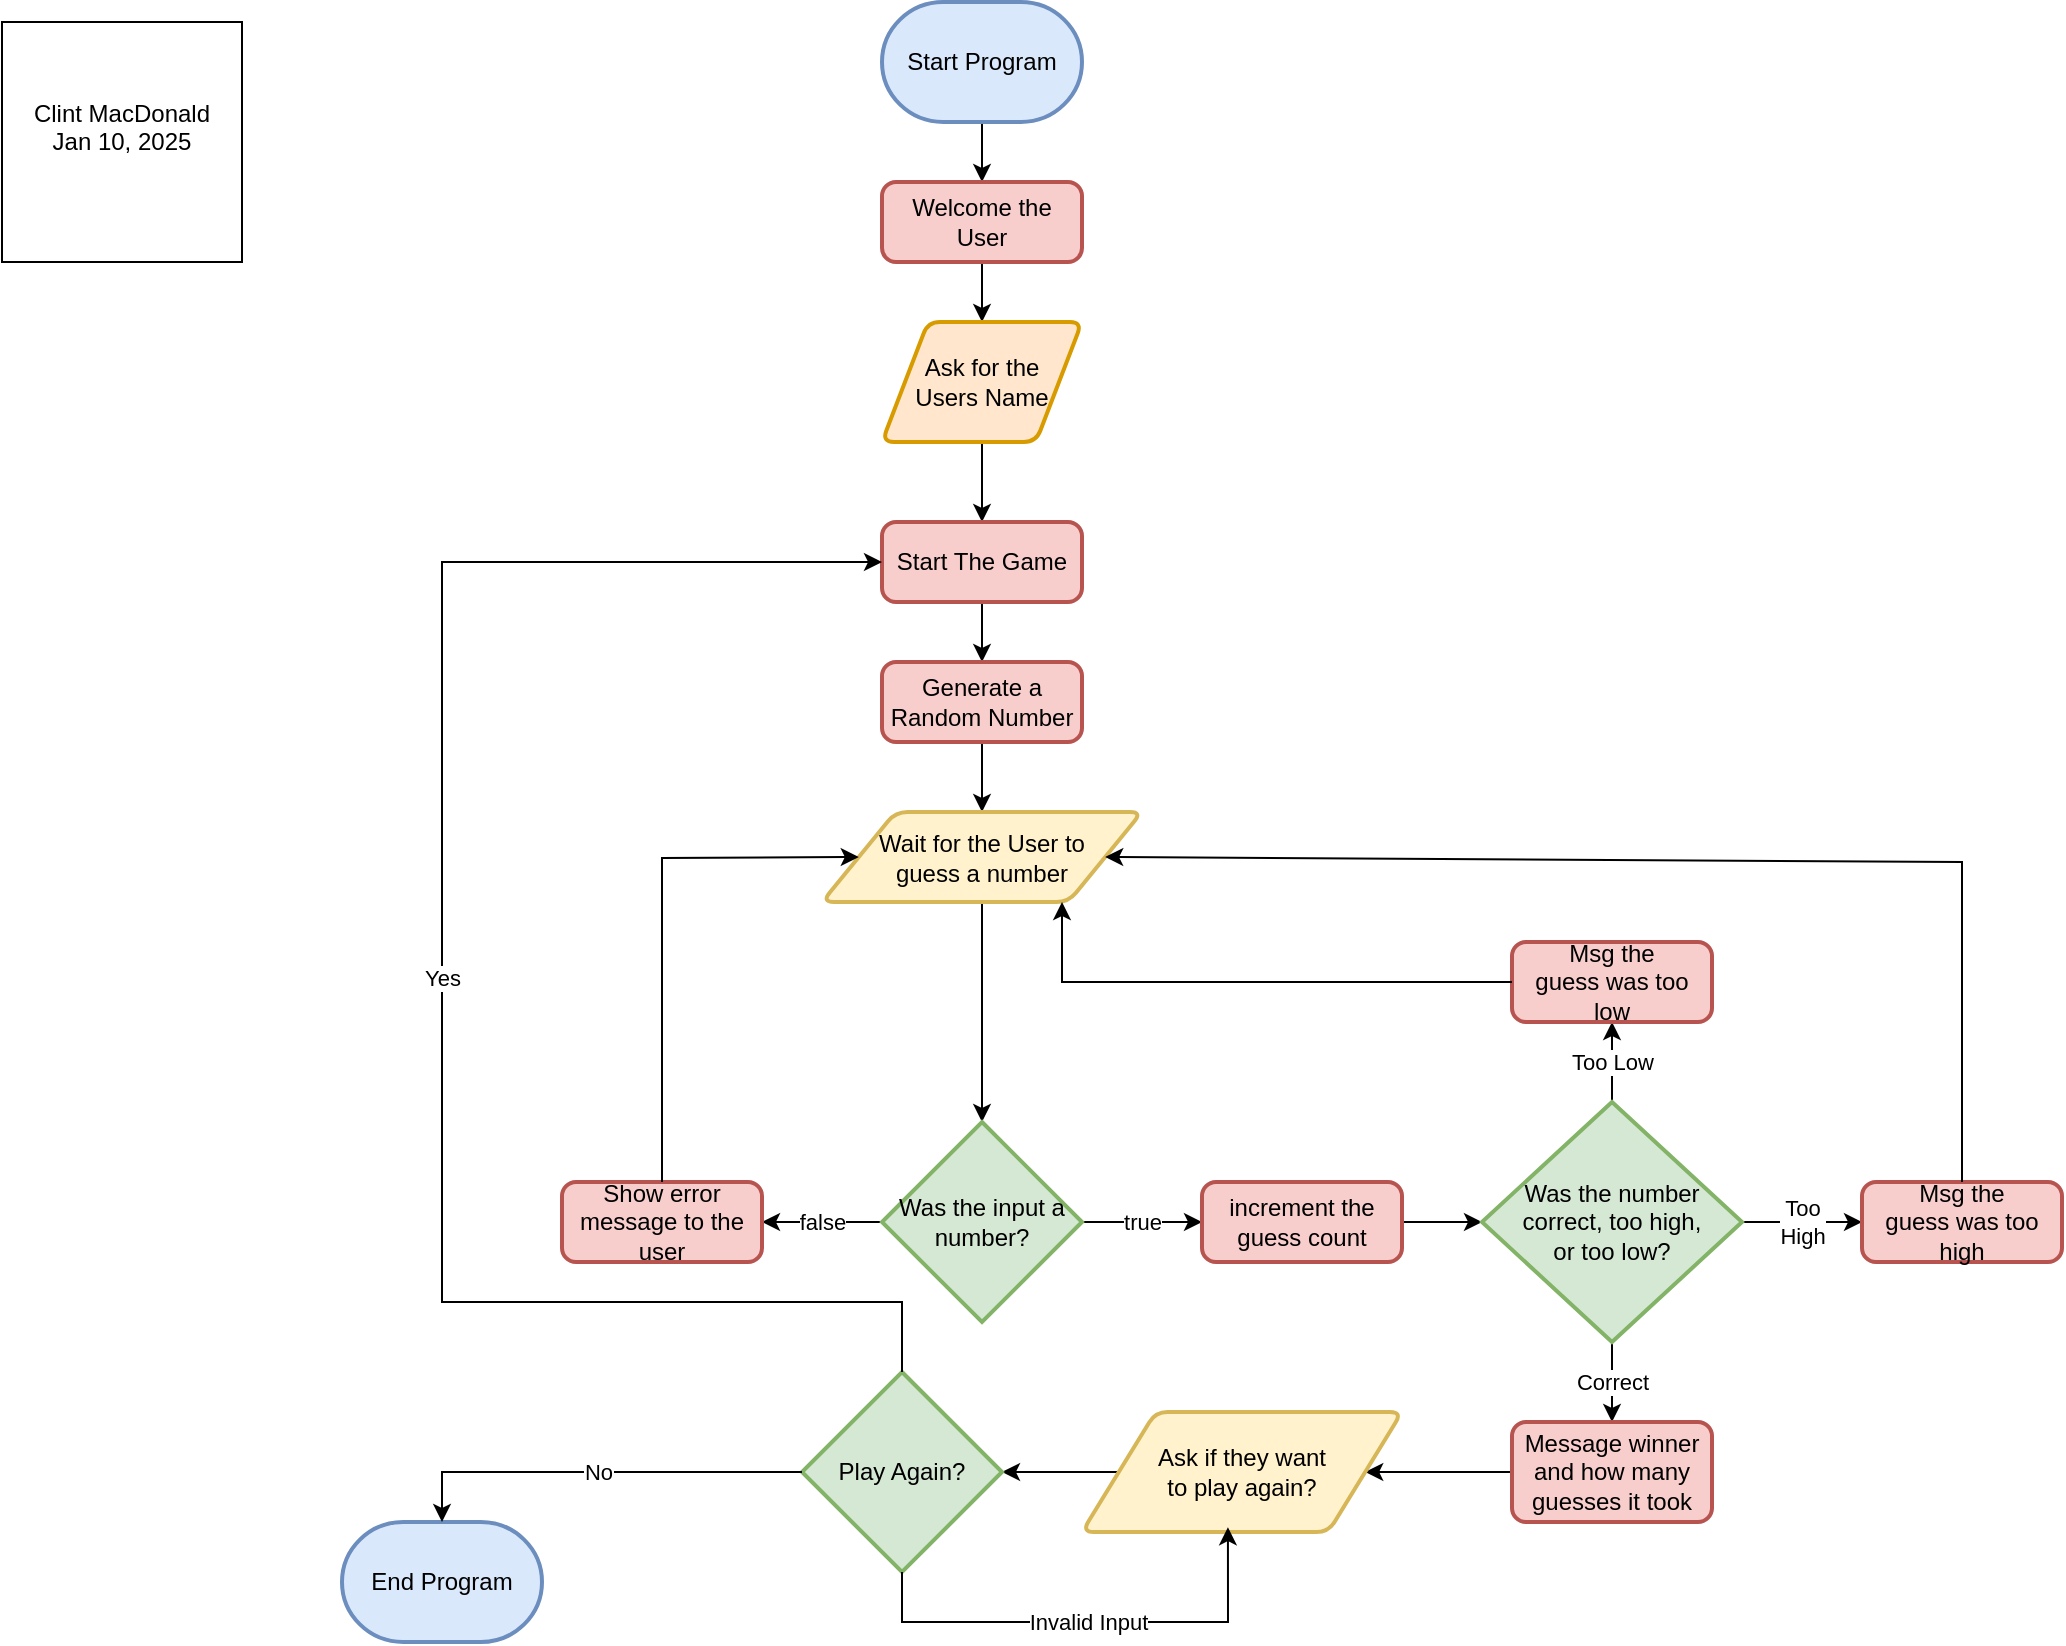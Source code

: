 <mxfile version="26.0.4">
  <diagram name="Page-1" id="edf60f1a-56cd-e834-aa8a-f176f3a09ee4">
    <mxGraphModel dx="1429" dy="856" grid="1" gridSize="10" guides="1" tooltips="1" connect="1" arrows="1" fold="1" page="1" pageScale="1" pageWidth="1100" pageHeight="850" background="none" math="0" shadow="0">
      <root>
        <mxCell id="0" />
        <mxCell id="1" parent="0" />
        <mxCell id="9q1--yve1tOvlfgkpoSx-2" value="End Program" style="strokeWidth=2;html=1;shape=mxgraph.flowchart.terminator;whiteSpace=wrap;fillColor=#dae8fc;strokeColor=#6c8ebf;" vertex="1" parent="1">
          <mxGeometry x="230" y="780" width="100" height="60" as="geometry" />
        </mxCell>
        <mxCell id="9q1--yve1tOvlfgkpoSx-6" value="" style="edgeStyle=orthogonalEdgeStyle;rounded=0;orthogonalLoop=1;jettySize=auto;html=1;entryX=0.5;entryY=0;entryDx=0;entryDy=0;" edge="1" parent="1" source="9q1--yve1tOvlfgkpoSx-3" target="9q1--yve1tOvlfgkpoSx-4">
          <mxGeometry relative="1" as="geometry" />
        </mxCell>
        <mxCell id="9q1--yve1tOvlfgkpoSx-3" value="Start Program" style="strokeWidth=2;html=1;shape=mxgraph.flowchart.terminator;whiteSpace=wrap;fillColor=#dae8fc;strokeColor=#6c8ebf;" vertex="1" parent="1">
          <mxGeometry x="500" y="20" width="100" height="60" as="geometry" />
        </mxCell>
        <mxCell id="9q1--yve1tOvlfgkpoSx-7" value="" style="edgeStyle=orthogonalEdgeStyle;rounded=0;orthogonalLoop=1;jettySize=auto;html=1;" edge="1" parent="1" source="9q1--yve1tOvlfgkpoSx-4" target="9q1--yve1tOvlfgkpoSx-5">
          <mxGeometry relative="1" as="geometry" />
        </mxCell>
        <mxCell id="9q1--yve1tOvlfgkpoSx-4" value="Welcome the User" style="rounded=1;whiteSpace=wrap;html=1;absoluteArcSize=1;arcSize=14;strokeWidth=2;fillColor=#f8cecc;strokeColor=#b85450;" vertex="1" parent="1">
          <mxGeometry x="500" y="110" width="100" height="40" as="geometry" />
        </mxCell>
        <mxCell id="9q1--yve1tOvlfgkpoSx-9" value="" style="edgeStyle=orthogonalEdgeStyle;rounded=0;orthogonalLoop=1;jettySize=auto;html=1;" edge="1" parent="1" source="9q1--yve1tOvlfgkpoSx-5" target="9q1--yve1tOvlfgkpoSx-8">
          <mxGeometry relative="1" as="geometry" />
        </mxCell>
        <mxCell id="9q1--yve1tOvlfgkpoSx-5" value="Ask for the&lt;div&gt;Users Name&lt;/div&gt;" style="shape=parallelogram;html=1;strokeWidth=2;perimeter=parallelogramPerimeter;whiteSpace=wrap;rounded=1;arcSize=12;size=0.23;fillColor=#ffe6cc;strokeColor=#d79b00;" vertex="1" parent="1">
          <mxGeometry x="500" y="180" width="100" height="60" as="geometry" />
        </mxCell>
        <mxCell id="9q1--yve1tOvlfgkpoSx-11" value="" style="edgeStyle=orthogonalEdgeStyle;rounded=0;orthogonalLoop=1;jettySize=auto;html=1;" edge="1" parent="1" source="9q1--yve1tOvlfgkpoSx-8" target="9q1--yve1tOvlfgkpoSx-10">
          <mxGeometry relative="1" as="geometry" />
        </mxCell>
        <mxCell id="9q1--yve1tOvlfgkpoSx-8" value="Start The Game" style="rounded=1;whiteSpace=wrap;html=1;absoluteArcSize=1;arcSize=14;strokeWidth=2;fillColor=#f8cecc;strokeColor=#b85450;" vertex="1" parent="1">
          <mxGeometry x="500" y="280" width="100" height="40" as="geometry" />
        </mxCell>
        <mxCell id="9q1--yve1tOvlfgkpoSx-13" value="" style="edgeStyle=orthogonalEdgeStyle;rounded=0;orthogonalLoop=1;jettySize=auto;html=1;" edge="1" parent="1" source="9q1--yve1tOvlfgkpoSx-10" target="9q1--yve1tOvlfgkpoSx-12">
          <mxGeometry relative="1" as="geometry" />
        </mxCell>
        <mxCell id="9q1--yve1tOvlfgkpoSx-10" value="Generate a Random Number" style="rounded=1;whiteSpace=wrap;html=1;absoluteArcSize=1;arcSize=14;strokeWidth=2;fillColor=#f8cecc;strokeColor=#b85450;" vertex="1" parent="1">
          <mxGeometry x="500" y="350" width="100" height="40" as="geometry" />
        </mxCell>
        <mxCell id="9q1--yve1tOvlfgkpoSx-15" value="" style="edgeStyle=orthogonalEdgeStyle;rounded=0;orthogonalLoop=1;jettySize=auto;html=1;" edge="1" parent="1" source="9q1--yve1tOvlfgkpoSx-12" target="9q1--yve1tOvlfgkpoSx-14">
          <mxGeometry relative="1" as="geometry" />
        </mxCell>
        <mxCell id="9q1--yve1tOvlfgkpoSx-12" value="Wait for the User to&lt;div&gt;guess a number&lt;/div&gt;" style="shape=parallelogram;html=1;strokeWidth=2;perimeter=parallelogramPerimeter;whiteSpace=wrap;rounded=1;arcSize=12;size=0.23;fillColor=#fff2cc;strokeColor=#d6b656;" vertex="1" parent="1">
          <mxGeometry x="470" y="425" width="160" height="45" as="geometry" />
        </mxCell>
        <mxCell id="9q1--yve1tOvlfgkpoSx-17" value="false" style="edgeStyle=orthogonalEdgeStyle;rounded=0;orthogonalLoop=1;jettySize=auto;html=1;" edge="1" parent="1" source="9q1--yve1tOvlfgkpoSx-14" target="9q1--yve1tOvlfgkpoSx-16">
          <mxGeometry relative="1" as="geometry">
            <Array as="points">
              <mxPoint x="470" y="630" />
              <mxPoint x="470" y="630" />
            </Array>
          </mxGeometry>
        </mxCell>
        <mxCell id="9q1--yve1tOvlfgkpoSx-21" value="true" style="edgeStyle=orthogonalEdgeStyle;rounded=0;orthogonalLoop=1;jettySize=auto;html=1;" edge="1" parent="1" source="9q1--yve1tOvlfgkpoSx-14" target="9q1--yve1tOvlfgkpoSx-20">
          <mxGeometry relative="1" as="geometry" />
        </mxCell>
        <mxCell id="9q1--yve1tOvlfgkpoSx-14" value="Was the input a number?" style="strokeWidth=2;html=1;shape=mxgraph.flowchart.decision;whiteSpace=wrap;fillColor=#d5e8d4;strokeColor=#82b366;" vertex="1" parent="1">
          <mxGeometry x="500" y="580" width="100" height="100" as="geometry" />
        </mxCell>
        <mxCell id="9q1--yve1tOvlfgkpoSx-16" value="Show error message to the user" style="rounded=1;whiteSpace=wrap;html=1;absoluteArcSize=1;arcSize=14;strokeWidth=2;fillColor=#f8cecc;strokeColor=#b85450;" vertex="1" parent="1">
          <mxGeometry x="340" y="610" width="100" height="40" as="geometry" />
        </mxCell>
        <mxCell id="9q1--yve1tOvlfgkpoSx-18" value="" style="endArrow=classic;html=1;rounded=0;exitX=0.5;exitY=0;exitDx=0;exitDy=0;entryX=0;entryY=0.5;entryDx=0;entryDy=0;" edge="1" parent="1" source="9q1--yve1tOvlfgkpoSx-16" target="9q1--yve1tOvlfgkpoSx-12">
          <mxGeometry width="50" height="50" relative="1" as="geometry">
            <mxPoint x="365" y="480" as="sourcePoint" />
            <mxPoint x="415" y="430" as="targetPoint" />
            <Array as="points">
              <mxPoint x="390" y="448" />
            </Array>
          </mxGeometry>
        </mxCell>
        <mxCell id="9q1--yve1tOvlfgkpoSx-24" value="" style="edgeStyle=orthogonalEdgeStyle;rounded=0;orthogonalLoop=1;jettySize=auto;html=1;" edge="1" parent="1" source="9q1--yve1tOvlfgkpoSx-20" target="9q1--yve1tOvlfgkpoSx-22">
          <mxGeometry relative="1" as="geometry" />
        </mxCell>
        <mxCell id="9q1--yve1tOvlfgkpoSx-20" value="increment the guess count" style="rounded=1;whiteSpace=wrap;html=1;absoluteArcSize=1;arcSize=14;strokeWidth=2;fillColor=#f8cecc;strokeColor=#b85450;" vertex="1" parent="1">
          <mxGeometry x="660" y="610" width="100" height="40" as="geometry" />
        </mxCell>
        <mxCell id="9q1--yve1tOvlfgkpoSx-26" value="Too Low" style="edgeStyle=orthogonalEdgeStyle;rounded=0;orthogonalLoop=1;jettySize=auto;html=1;" edge="1" parent="1" source="9q1--yve1tOvlfgkpoSx-22" target="9q1--yve1tOvlfgkpoSx-25">
          <mxGeometry relative="1" as="geometry" />
        </mxCell>
        <mxCell id="9q1--yve1tOvlfgkpoSx-29" value="Too&lt;div&gt;High&lt;/div&gt;" style="edgeStyle=orthogonalEdgeStyle;rounded=0;orthogonalLoop=1;jettySize=auto;html=1;" edge="1" parent="1" source="9q1--yve1tOvlfgkpoSx-22" target="9q1--yve1tOvlfgkpoSx-28">
          <mxGeometry relative="1" as="geometry" />
        </mxCell>
        <mxCell id="9q1--yve1tOvlfgkpoSx-32" value="Correct" style="edgeStyle=orthogonalEdgeStyle;rounded=0;orthogonalLoop=1;jettySize=auto;html=1;" edge="1" parent="1" source="9q1--yve1tOvlfgkpoSx-22" target="9q1--yve1tOvlfgkpoSx-31">
          <mxGeometry relative="1" as="geometry" />
        </mxCell>
        <mxCell id="9q1--yve1tOvlfgkpoSx-22" value="Was the number correct, too high,&lt;div&gt;or too low?&lt;/div&gt;" style="strokeWidth=2;html=1;shape=mxgraph.flowchart.decision;whiteSpace=wrap;fillColor=#d5e8d4;strokeColor=#82b366;" vertex="1" parent="1">
          <mxGeometry x="800" y="570" width="130" height="120" as="geometry" />
        </mxCell>
        <mxCell id="9q1--yve1tOvlfgkpoSx-25" value="Msg the guess&amp;nbsp;&lt;span style=&quot;background-color: transparent; color: light-dark(rgb(0, 0, 0), rgb(255, 255, 255));&quot;&gt;was too low&lt;/span&gt;" style="rounded=1;whiteSpace=wrap;html=1;absoluteArcSize=1;arcSize=14;strokeWidth=2;fillColor=#f8cecc;strokeColor=#b85450;" vertex="1" parent="1">
          <mxGeometry x="815" y="490" width="100" height="40" as="geometry" />
        </mxCell>
        <mxCell id="9q1--yve1tOvlfgkpoSx-27" value="" style="endArrow=classic;html=1;rounded=0;exitX=0;exitY=0.5;exitDx=0;exitDy=0;entryX=0.75;entryY=1;entryDx=0;entryDy=0;" edge="1" parent="1" source="9q1--yve1tOvlfgkpoSx-25" target="9q1--yve1tOvlfgkpoSx-12">
          <mxGeometry width="50" height="50" relative="1" as="geometry">
            <mxPoint x="570" y="540" as="sourcePoint" />
            <mxPoint x="620" y="490" as="targetPoint" />
            <Array as="points">
              <mxPoint x="590" y="510" />
            </Array>
          </mxGeometry>
        </mxCell>
        <mxCell id="9q1--yve1tOvlfgkpoSx-28" value="Msg the guess&amp;nbsp;&lt;span style=&quot;background-color: transparent; color: light-dark(rgb(0, 0, 0), rgb(255, 255, 255));&quot;&gt;was too high&lt;/span&gt;" style="rounded=1;whiteSpace=wrap;html=1;absoluteArcSize=1;arcSize=14;strokeWidth=2;fillColor=#f8cecc;strokeColor=#b85450;" vertex="1" parent="1">
          <mxGeometry x="990" y="610" width="100" height="40" as="geometry" />
        </mxCell>
        <mxCell id="9q1--yve1tOvlfgkpoSx-30" value="" style="endArrow=classic;html=1;rounded=0;exitX=0.5;exitY=0;exitDx=0;exitDy=0;entryX=1;entryY=0.5;entryDx=0;entryDy=0;" edge="1" parent="1" source="9q1--yve1tOvlfgkpoSx-28" target="9q1--yve1tOvlfgkpoSx-12">
          <mxGeometry width="50" height="50" relative="1" as="geometry">
            <mxPoint x="1055" y="390" as="sourcePoint" />
            <mxPoint x="830" y="350" as="targetPoint" />
            <Array as="points">
              <mxPoint x="1040" y="450" />
            </Array>
          </mxGeometry>
        </mxCell>
        <mxCell id="9q1--yve1tOvlfgkpoSx-34" value="" style="edgeStyle=orthogonalEdgeStyle;rounded=0;orthogonalLoop=1;jettySize=auto;html=1;" edge="1" parent="1" source="9q1--yve1tOvlfgkpoSx-31" target="9q1--yve1tOvlfgkpoSx-33">
          <mxGeometry relative="1" as="geometry" />
        </mxCell>
        <mxCell id="9q1--yve1tOvlfgkpoSx-31" value="Message winner&lt;div&gt;and how many guesses it took&lt;/div&gt;" style="rounded=1;whiteSpace=wrap;html=1;absoluteArcSize=1;arcSize=14;strokeWidth=2;fillColor=#f8cecc;strokeColor=#b85450;" vertex="1" parent="1">
          <mxGeometry x="815" y="730" width="100" height="50" as="geometry" />
        </mxCell>
        <mxCell id="9q1--yve1tOvlfgkpoSx-37" value="" style="edgeStyle=orthogonalEdgeStyle;rounded=0;orthogonalLoop=1;jettySize=auto;html=1;" edge="1" parent="1" source="9q1--yve1tOvlfgkpoSx-33" target="9q1--yve1tOvlfgkpoSx-35">
          <mxGeometry relative="1" as="geometry" />
        </mxCell>
        <mxCell id="9q1--yve1tOvlfgkpoSx-33" value="Ask if they want&lt;div&gt;to play again?&lt;/div&gt;" style="shape=parallelogram;html=1;strokeWidth=2;perimeter=parallelogramPerimeter;whiteSpace=wrap;rounded=1;arcSize=12;size=0.23;fillColor=#fff2cc;strokeColor=#d6b656;" vertex="1" parent="1">
          <mxGeometry x="600" y="725" width="160" height="60" as="geometry" />
        </mxCell>
        <mxCell id="9q1--yve1tOvlfgkpoSx-35" value="Play Again?" style="strokeWidth=2;html=1;shape=mxgraph.flowchart.decision;whiteSpace=wrap;fillColor=#d5e8d4;strokeColor=#82b366;" vertex="1" parent="1">
          <mxGeometry x="460" y="705" width="100" height="100" as="geometry" />
        </mxCell>
        <mxCell id="9q1--yve1tOvlfgkpoSx-36" value="No" style="endArrow=classic;html=1;rounded=0;exitX=0;exitY=0.5;exitDx=0;exitDy=0;entryX=0.5;entryY=0;entryDx=0;entryDy=0;exitPerimeter=0;entryPerimeter=0;" edge="1" parent="1" source="9q1--yve1tOvlfgkpoSx-35" target="9q1--yve1tOvlfgkpoSx-2">
          <mxGeometry width="50" height="50" relative="1" as="geometry">
            <mxPoint x="500" y="700" as="sourcePoint" />
            <mxPoint x="275" y="660" as="targetPoint" />
            <Array as="points">
              <mxPoint x="280" y="755" />
            </Array>
          </mxGeometry>
        </mxCell>
        <mxCell id="9q1--yve1tOvlfgkpoSx-38" value="Yes" style="endArrow=classic;html=1;rounded=0;exitX=0.5;exitY=0;exitDx=0;exitDy=0;entryX=0;entryY=0.5;entryDx=0;entryDy=0;exitPerimeter=0;" edge="1" parent="1" source="9q1--yve1tOvlfgkpoSx-35" target="9q1--yve1tOvlfgkpoSx-8">
          <mxGeometry width="50" height="50" relative="1" as="geometry">
            <mxPoint x="525" y="690" as="sourcePoint" />
            <mxPoint x="300" y="650" as="targetPoint" />
            <Array as="points">
              <mxPoint x="510" y="670" />
              <mxPoint x="400" y="670" />
              <mxPoint x="280" y="670" />
              <mxPoint x="280" y="300" />
            </Array>
          </mxGeometry>
        </mxCell>
        <mxCell id="9q1--yve1tOvlfgkpoSx-39" value="Invalid Input" style="endArrow=classic;html=1;rounded=0;exitX=0.5;exitY=1;exitDx=0;exitDy=0;entryX=0.456;entryY=0.96;entryDx=0;entryDy=0;exitPerimeter=0;entryPerimeter=0;" edge="1" parent="1" source="9q1--yve1tOvlfgkpoSx-35" target="9q1--yve1tOvlfgkpoSx-33">
          <mxGeometry width="50" height="50" relative="1" as="geometry">
            <mxPoint x="825" y="520" as="sourcePoint" />
            <mxPoint x="600" y="480" as="targetPoint" />
            <Array as="points">
              <mxPoint x="510" y="830" />
              <mxPoint x="673" y="830" />
            </Array>
          </mxGeometry>
        </mxCell>
        <mxCell id="9q1--yve1tOvlfgkpoSx-41" value="Clint MacDonald&lt;div&gt;Jan 10, 2025&lt;/div&gt;&lt;div&gt;&lt;br&gt;&lt;/div&gt;" style="whiteSpace=wrap;html=1;aspect=fixed;" vertex="1" parent="1">
          <mxGeometry x="60" y="30" width="120" height="120" as="geometry" />
        </mxCell>
      </root>
    </mxGraphModel>
  </diagram>
</mxfile>
